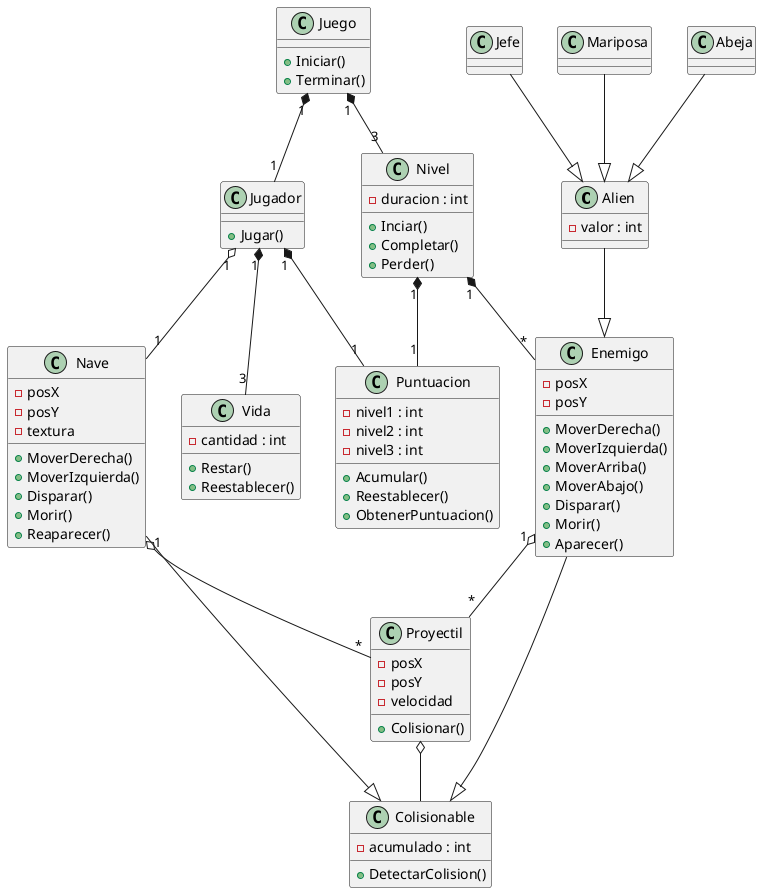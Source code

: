 @startuml galaga

class Alien
{
    - valor : int
}

class Enemigo
{
    - posX
    - posY
    + MoverDerecha()
    + MoverIzquierda()
    + MoverArriba()
    + MoverAbajo()
    + Disparar()
    + Morir()
    + Aparecer()
}

class Jefe
class Mariposa
class Abeja

class Jugador
{
    + Jugar()
}

class Nave
{
    - posX
    - posY
    - textura
    + MoverDerecha()
    + MoverIzquierda()
    + Disparar()
    + Morir()
    + Reaparecer()
}

class Proyectil{
    - posX
    - posY
    - velocidad
    + Colisionar()
}

class Colisionable
{
    - acumulado : int
    + DetectarColision()
}

class Juego
{
    + Iniciar()
    + Terminar()
}

class Nivel
{
    - duracion : int
    + Inciar()
    + Completar()
    + Perder()
}

class Vida
{
    - cantidad : int
    + Restar()
    + Reestablecer()
}

class Puntuacion
{
    - nivel1 : int
    - nivel2 : int
    - nivel3 : int
    + Acumular()
    + Reestablecer()
    + ObtenerPuntuacion()
}

Juego "1" *-- "1" Jugador
Juego "1" *-- "3" Nivel

Jugador "1" o-- "1" Nave
Jugador "1" *-- "3" Vida
Nave "1" o-- "*" Proyectil
Enemigo "1" o-- "*" Proyectil
Jugador "1" *-- "1" Puntuacion
Nivel "1" *-- "1" Puntuacion
Nivel "1" *-- "*" Enemigo

Alien --|> Enemigo
Jefe --|> Alien
Abeja --|> Alien
Mariposa --|> Alien

Proyectil o-- Colisionable
Enemigo --|> Colisionable
Nave --|> Colisionable





@enduml